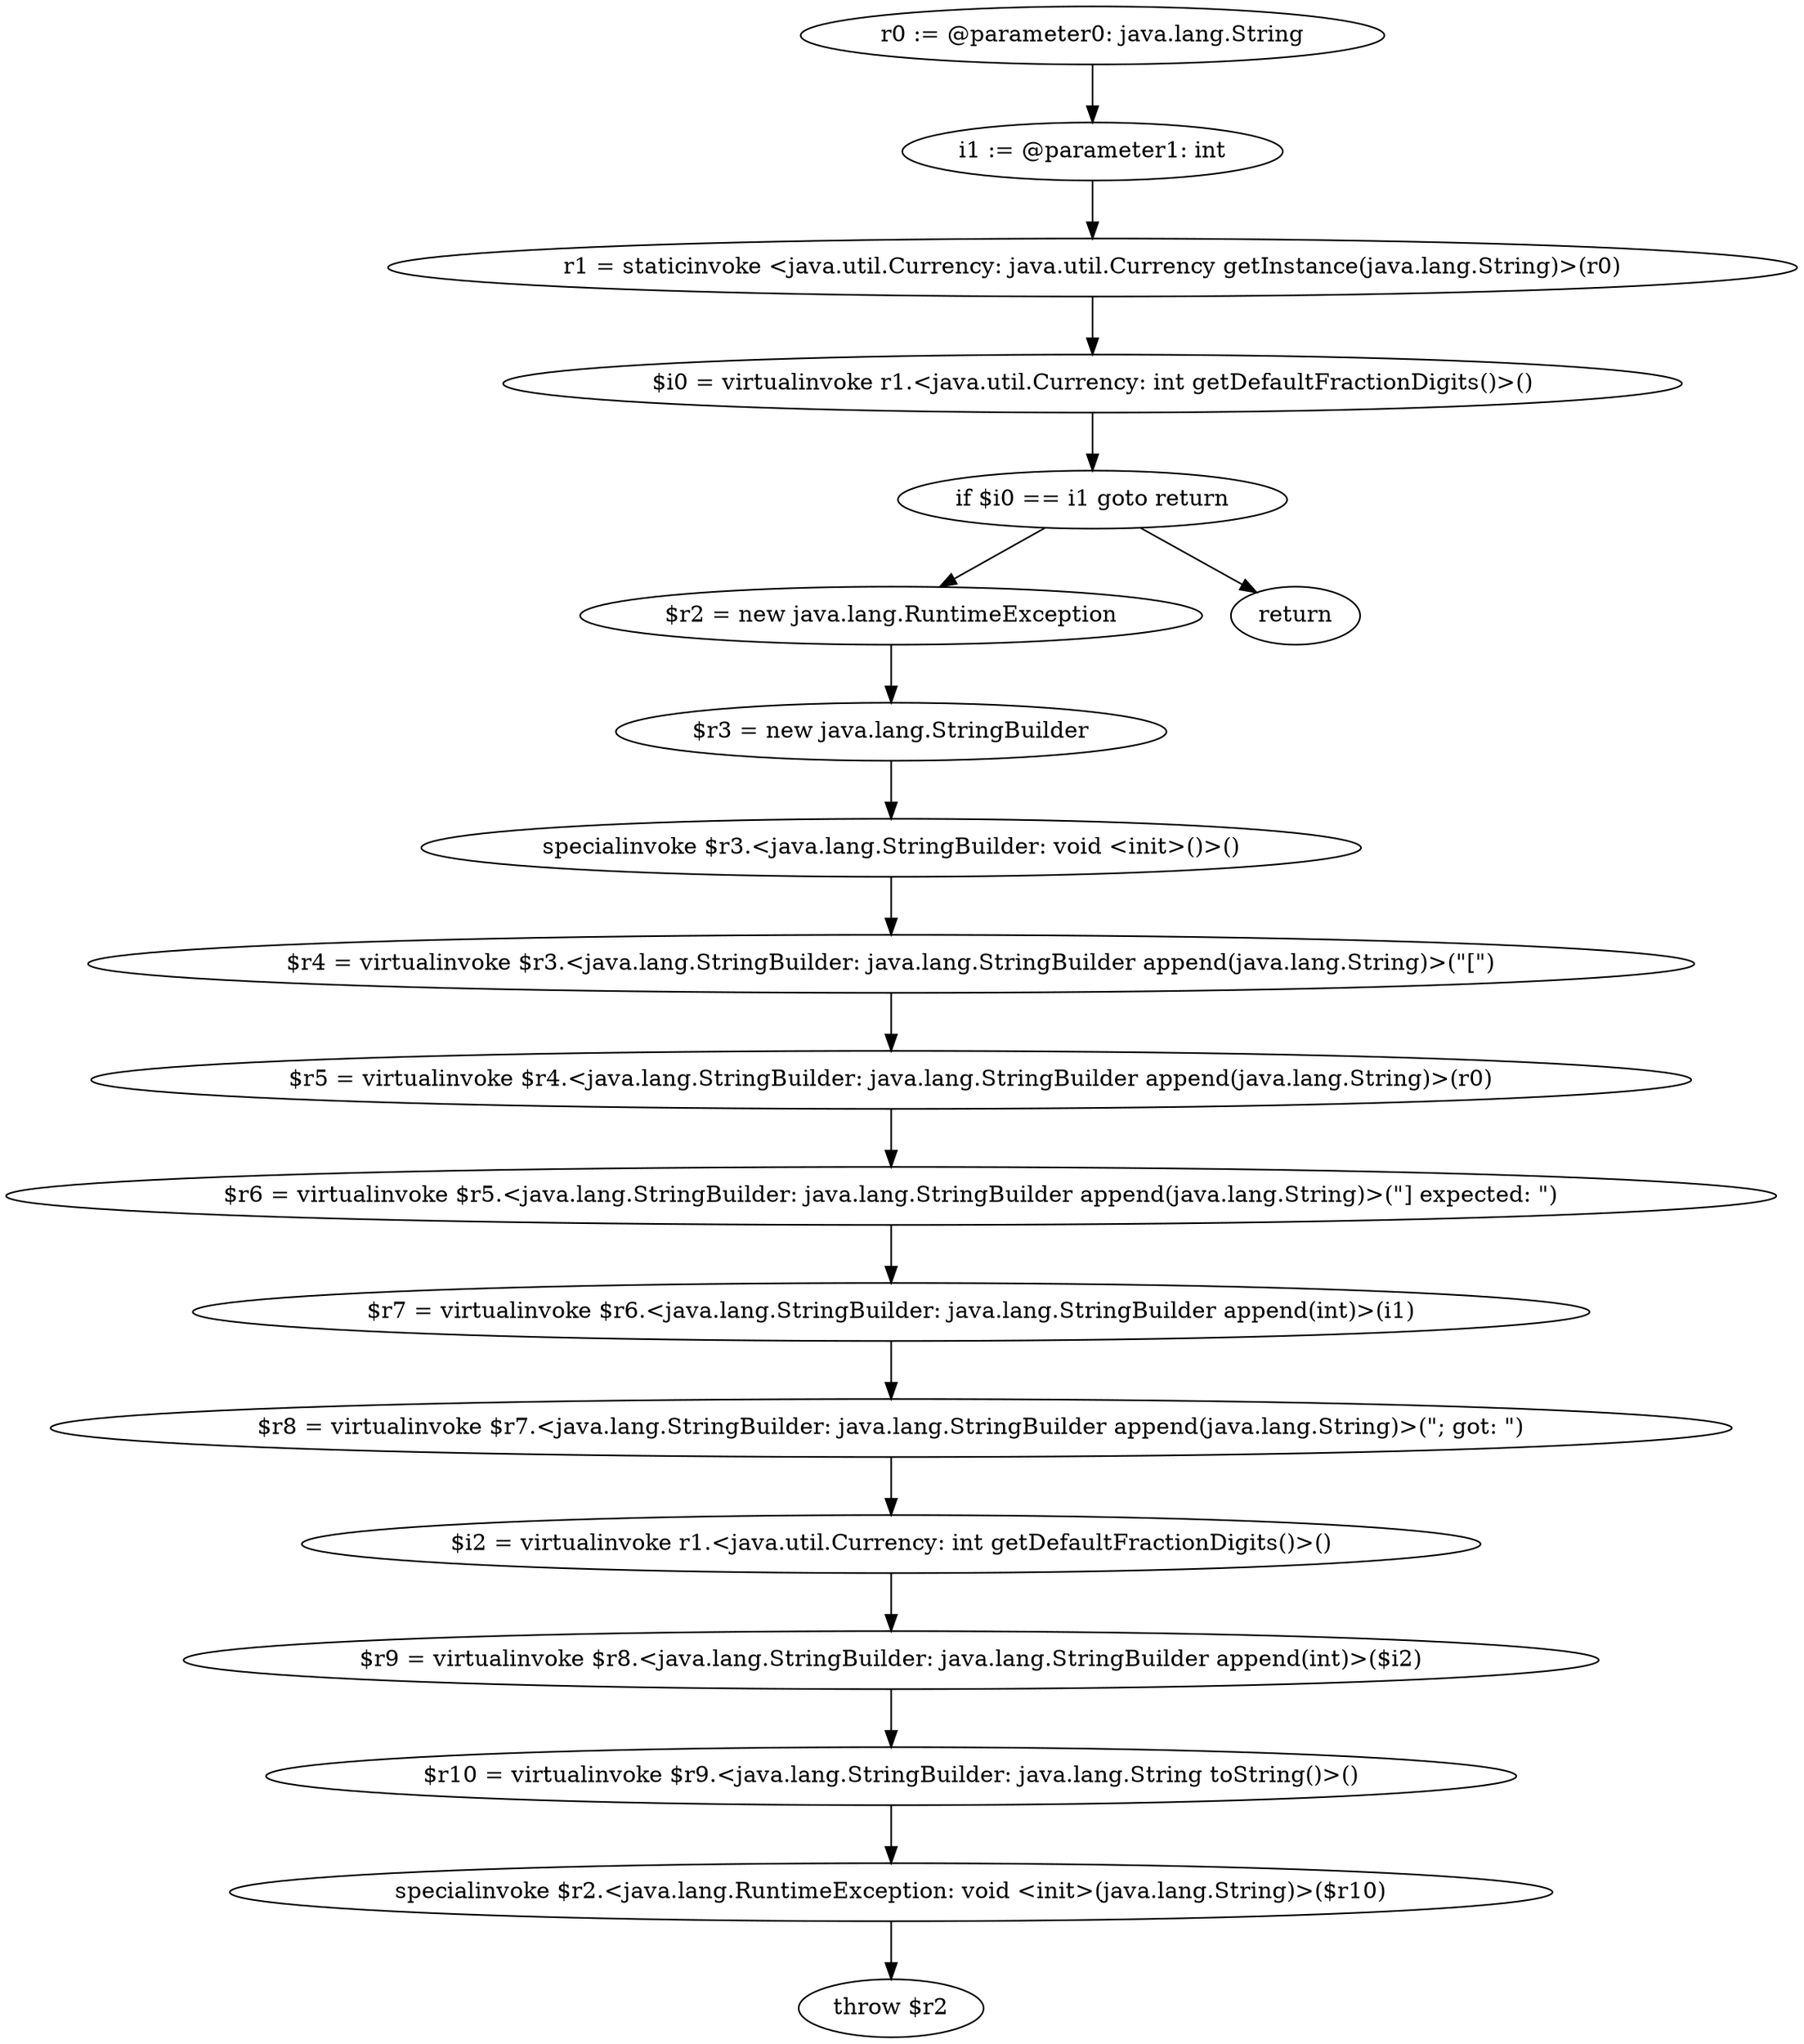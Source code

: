 digraph "unitGraph" {
    "r0 := @parameter0: java.lang.String"
    "i1 := @parameter1: int"
    "r1 = staticinvoke <java.util.Currency: java.util.Currency getInstance(java.lang.String)>(r0)"
    "$i0 = virtualinvoke r1.<java.util.Currency: int getDefaultFractionDigits()>()"
    "if $i0 == i1 goto return"
    "$r2 = new java.lang.RuntimeException"
    "$r3 = new java.lang.StringBuilder"
    "specialinvoke $r3.<java.lang.StringBuilder: void <init>()>()"
    "$r4 = virtualinvoke $r3.<java.lang.StringBuilder: java.lang.StringBuilder append(java.lang.String)>(\"[\")"
    "$r5 = virtualinvoke $r4.<java.lang.StringBuilder: java.lang.StringBuilder append(java.lang.String)>(r0)"
    "$r6 = virtualinvoke $r5.<java.lang.StringBuilder: java.lang.StringBuilder append(java.lang.String)>(\"] expected: \")"
    "$r7 = virtualinvoke $r6.<java.lang.StringBuilder: java.lang.StringBuilder append(int)>(i1)"
    "$r8 = virtualinvoke $r7.<java.lang.StringBuilder: java.lang.StringBuilder append(java.lang.String)>(\"; got: \")"
    "$i2 = virtualinvoke r1.<java.util.Currency: int getDefaultFractionDigits()>()"
    "$r9 = virtualinvoke $r8.<java.lang.StringBuilder: java.lang.StringBuilder append(int)>($i2)"
    "$r10 = virtualinvoke $r9.<java.lang.StringBuilder: java.lang.String toString()>()"
    "specialinvoke $r2.<java.lang.RuntimeException: void <init>(java.lang.String)>($r10)"
    "throw $r2"
    "return"
    "r0 := @parameter0: java.lang.String"->"i1 := @parameter1: int";
    "i1 := @parameter1: int"->"r1 = staticinvoke <java.util.Currency: java.util.Currency getInstance(java.lang.String)>(r0)";
    "r1 = staticinvoke <java.util.Currency: java.util.Currency getInstance(java.lang.String)>(r0)"->"$i0 = virtualinvoke r1.<java.util.Currency: int getDefaultFractionDigits()>()";
    "$i0 = virtualinvoke r1.<java.util.Currency: int getDefaultFractionDigits()>()"->"if $i0 == i1 goto return";
    "if $i0 == i1 goto return"->"$r2 = new java.lang.RuntimeException";
    "if $i0 == i1 goto return"->"return";
    "$r2 = new java.lang.RuntimeException"->"$r3 = new java.lang.StringBuilder";
    "$r3 = new java.lang.StringBuilder"->"specialinvoke $r3.<java.lang.StringBuilder: void <init>()>()";
    "specialinvoke $r3.<java.lang.StringBuilder: void <init>()>()"->"$r4 = virtualinvoke $r3.<java.lang.StringBuilder: java.lang.StringBuilder append(java.lang.String)>(\"[\")";
    "$r4 = virtualinvoke $r3.<java.lang.StringBuilder: java.lang.StringBuilder append(java.lang.String)>(\"[\")"->"$r5 = virtualinvoke $r4.<java.lang.StringBuilder: java.lang.StringBuilder append(java.lang.String)>(r0)";
    "$r5 = virtualinvoke $r4.<java.lang.StringBuilder: java.lang.StringBuilder append(java.lang.String)>(r0)"->"$r6 = virtualinvoke $r5.<java.lang.StringBuilder: java.lang.StringBuilder append(java.lang.String)>(\"] expected: \")";
    "$r6 = virtualinvoke $r5.<java.lang.StringBuilder: java.lang.StringBuilder append(java.lang.String)>(\"] expected: \")"->"$r7 = virtualinvoke $r6.<java.lang.StringBuilder: java.lang.StringBuilder append(int)>(i1)";
    "$r7 = virtualinvoke $r6.<java.lang.StringBuilder: java.lang.StringBuilder append(int)>(i1)"->"$r8 = virtualinvoke $r7.<java.lang.StringBuilder: java.lang.StringBuilder append(java.lang.String)>(\"; got: \")";
    "$r8 = virtualinvoke $r7.<java.lang.StringBuilder: java.lang.StringBuilder append(java.lang.String)>(\"; got: \")"->"$i2 = virtualinvoke r1.<java.util.Currency: int getDefaultFractionDigits()>()";
    "$i2 = virtualinvoke r1.<java.util.Currency: int getDefaultFractionDigits()>()"->"$r9 = virtualinvoke $r8.<java.lang.StringBuilder: java.lang.StringBuilder append(int)>($i2)";
    "$r9 = virtualinvoke $r8.<java.lang.StringBuilder: java.lang.StringBuilder append(int)>($i2)"->"$r10 = virtualinvoke $r9.<java.lang.StringBuilder: java.lang.String toString()>()";
    "$r10 = virtualinvoke $r9.<java.lang.StringBuilder: java.lang.String toString()>()"->"specialinvoke $r2.<java.lang.RuntimeException: void <init>(java.lang.String)>($r10)";
    "specialinvoke $r2.<java.lang.RuntimeException: void <init>(java.lang.String)>($r10)"->"throw $r2";
}
